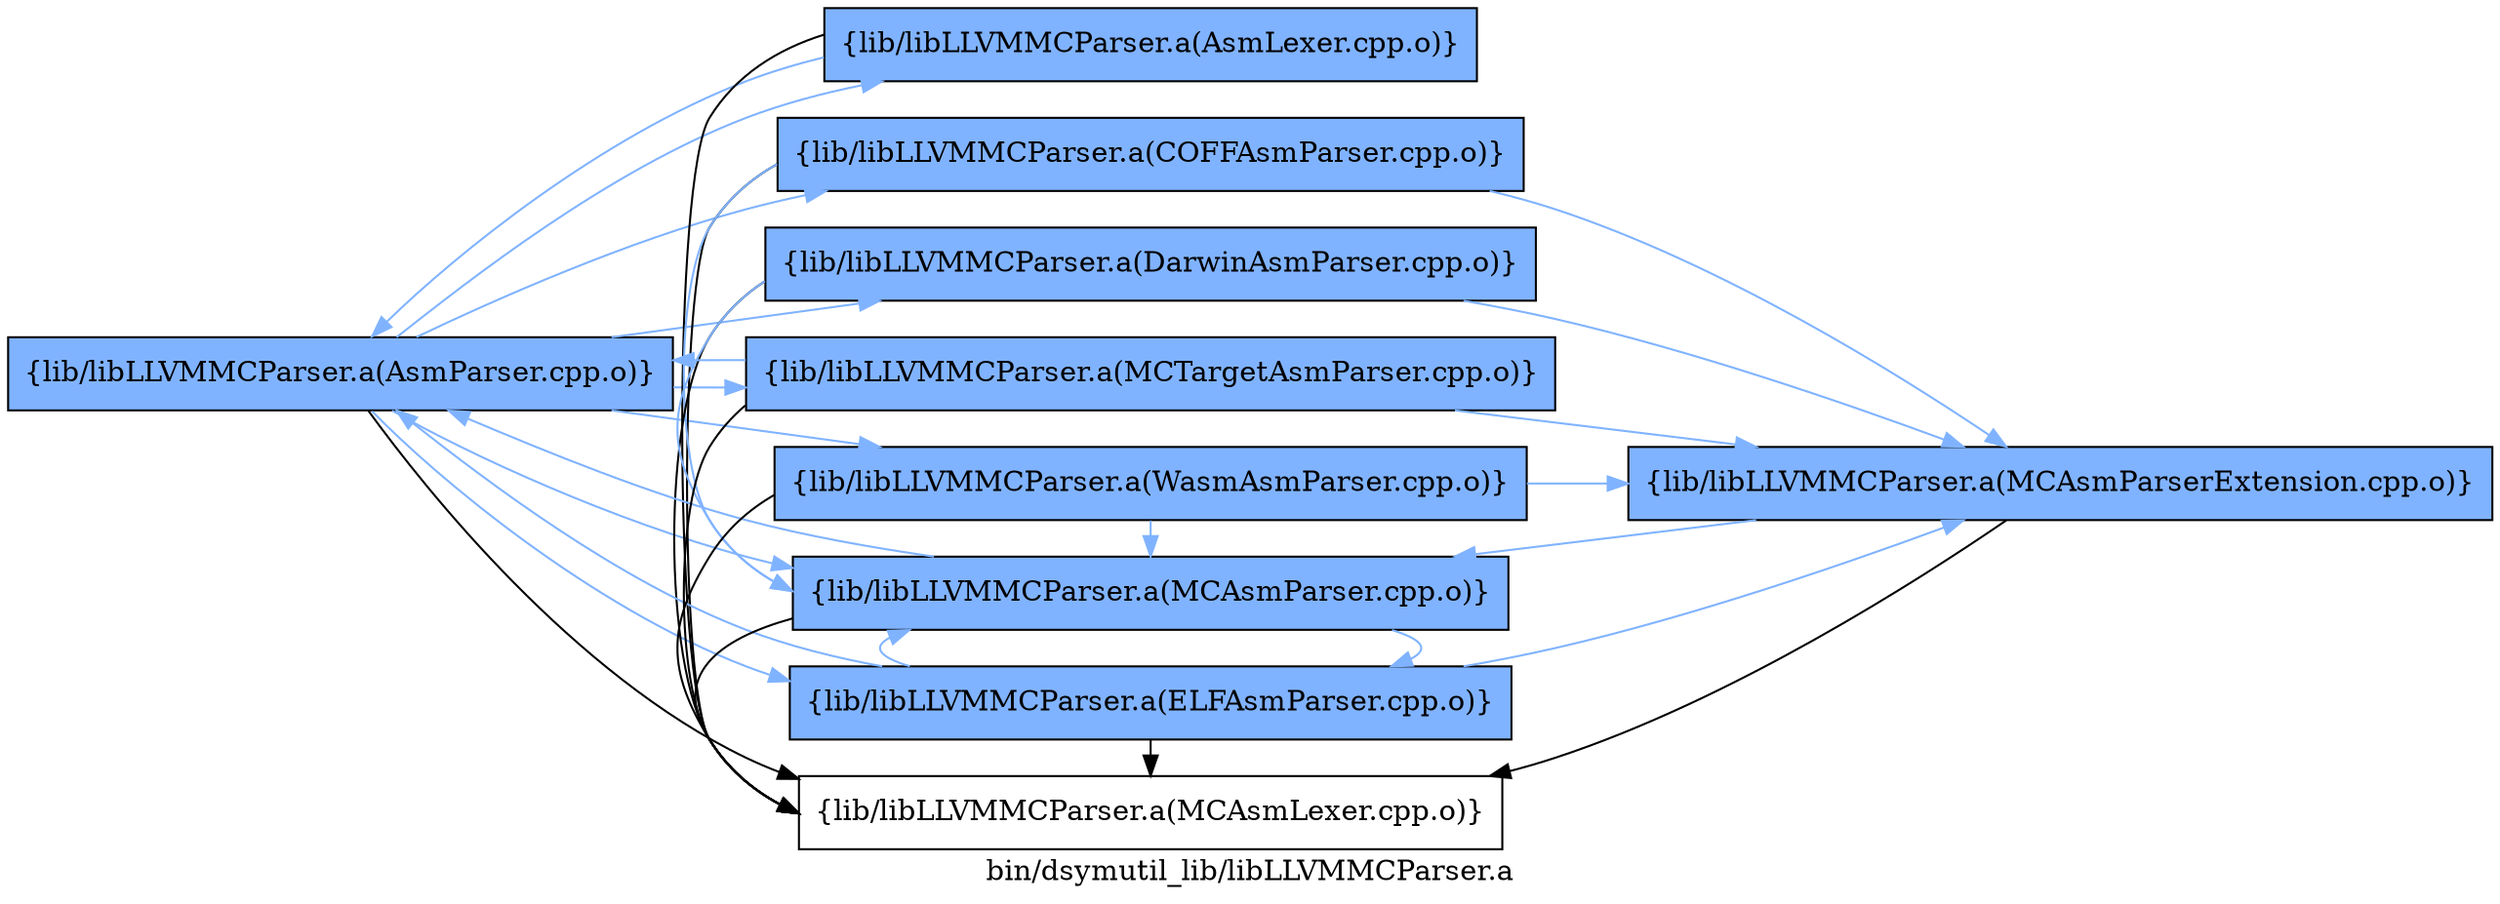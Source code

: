 digraph "bin/dsymutil_lib/libLLVMMCParser.a" {
	label="bin/dsymutil_lib/libLLVMMCParser.a";
	rankdir=LR;
	{ rank=same; Node0x562b7e0f1938;  }
	{ rank=same; Node0x562b7e0f0fd8; Node0x562b7e0f3238; Node0x562b7e0f8be8; Node0x562b7e0f90e8; Node0x562b7e0f6f28; Node0x562b7e0f7798; Node0x562b7e0fabc8; Node0x562b7e0fb898;  }

	Node0x562b7e0f1938 [shape=record,shape=box,group=1,style=filled,fillcolor="0.600000 0.5 1",label="{lib/libLLVMMCParser.a(AsmParser.cpp.o)}"];
	Node0x562b7e0f1938 -> Node0x562b7e0f0fd8[color="0.600000 0.5 1"];
	Node0x562b7e0f1938 -> Node0x562b7e0f3238[color="0.600000 0.5 1"];
	Node0x562b7e0f1938 -> Node0x562b7e0f8be8[color="0.600000 0.5 1"];
	Node0x562b7e0f1938 -> Node0x562b7e0f90e8[color="0.600000 0.5 1"];
	Node0x562b7e0f1938 -> Node0x562b7e0f6f28;
	Node0x562b7e0f1938 -> Node0x562b7e0f7798[color="0.600000 0.5 1"];
	Node0x562b7e0f1938 -> Node0x562b7e0fabc8[color="0.600000 0.5 1"];
	Node0x562b7e0f1938 -> Node0x562b7e0fb898[color="0.600000 0.5 1"];
	Node0x562b7e0f7798 [shape=record,shape=box,group=1,style=filled,fillcolor="0.600000 0.5 1",label="{lib/libLLVMMCParser.a(MCAsmParser.cpp.o)}"];
	Node0x562b7e0f7798 -> Node0x562b7e0f1938[color="0.600000 0.5 1"];
	Node0x562b7e0f7798 -> Node0x562b7e0f90e8[color="0.600000 0.5 1"];
	Node0x562b7e0f7798 -> Node0x562b7e0f6f28;
	Node0x562b7e0fabc8 [shape=record,shape=box,group=1,style=filled,fillcolor="0.600000 0.5 1",label="{lib/libLLVMMCParser.a(MCTargetAsmParser.cpp.o)}"];
	Node0x562b7e0fabc8 -> Node0x562b7e0f1938[color="0.600000 0.5 1"];
	Node0x562b7e0fabc8 -> Node0x562b7e0f6f28;
	Node0x562b7e0fabc8 -> Node0x562b7e0f7fb8[color="0.600000 0.5 1"];
	Node0x562b7e0f0fd8 [shape=record,shape=box,group=1,style=filled,fillcolor="0.600000 0.5 1",label="{lib/libLLVMMCParser.a(AsmLexer.cpp.o)}"];
	Node0x562b7e0f0fd8 -> Node0x562b7e0f1938[color="0.600000 0.5 1"];
	Node0x562b7e0f0fd8 -> Node0x562b7e0f6f28;
	Node0x562b7e0f3238 [shape=record,shape=box,group=1,style=filled,fillcolor="0.600000 0.5 1",label="{lib/libLLVMMCParser.a(COFFAsmParser.cpp.o)}"];
	Node0x562b7e0f3238 -> Node0x562b7e0f6f28;
	Node0x562b7e0f3238 -> Node0x562b7e0f7798[color="0.600000 0.5 1"];
	Node0x562b7e0f3238 -> Node0x562b7e0f7fb8[color="0.600000 0.5 1"];
	Node0x562b7e0f8be8 [shape=record,shape=box,group=1,style=filled,fillcolor="0.600000 0.5 1",label="{lib/libLLVMMCParser.a(DarwinAsmParser.cpp.o)}"];
	Node0x562b7e0f8be8 -> Node0x562b7e0f6f28;
	Node0x562b7e0f8be8 -> Node0x562b7e0f7798[color="0.600000 0.5 1"];
	Node0x562b7e0f8be8 -> Node0x562b7e0f7fb8[color="0.600000 0.5 1"];
	Node0x562b7e0f90e8 [shape=record,shape=box,group=1,style=filled,fillcolor="0.600000 0.5 1",label="{lib/libLLVMMCParser.a(ELFAsmParser.cpp.o)}"];
	Node0x562b7e0f90e8 -> Node0x562b7e0f1938[color="0.600000 0.5 1"];
	Node0x562b7e0f90e8 -> Node0x562b7e0f6f28;
	Node0x562b7e0f90e8 -> Node0x562b7e0f7798[color="0.600000 0.5 1"];
	Node0x562b7e0f90e8 -> Node0x562b7e0f7fb8[color="0.600000 0.5 1"];
	Node0x562b7e0f6f28 [shape=record,shape=box,group=0,label="{lib/libLLVMMCParser.a(MCAsmLexer.cpp.o)}"];
	Node0x562b7e0fb898 [shape=record,shape=box,group=1,style=filled,fillcolor="0.600000 0.5 1",label="{lib/libLLVMMCParser.a(WasmAsmParser.cpp.o)}"];
	Node0x562b7e0fb898 -> Node0x562b7e0f6f28;
	Node0x562b7e0fb898 -> Node0x562b7e0f7798[color="0.600000 0.5 1"];
	Node0x562b7e0fb898 -> Node0x562b7e0f7fb8[color="0.600000 0.5 1"];
	Node0x562b7e0f7fb8 [shape=record,shape=box,group=1,style=filled,fillcolor="0.600000 0.5 1",label="{lib/libLLVMMCParser.a(MCAsmParserExtension.cpp.o)}"];
	Node0x562b7e0f7fb8 -> Node0x562b7e0f6f28;
	Node0x562b7e0f7fb8 -> Node0x562b7e0f7798[color="0.600000 0.5 1"];
}
